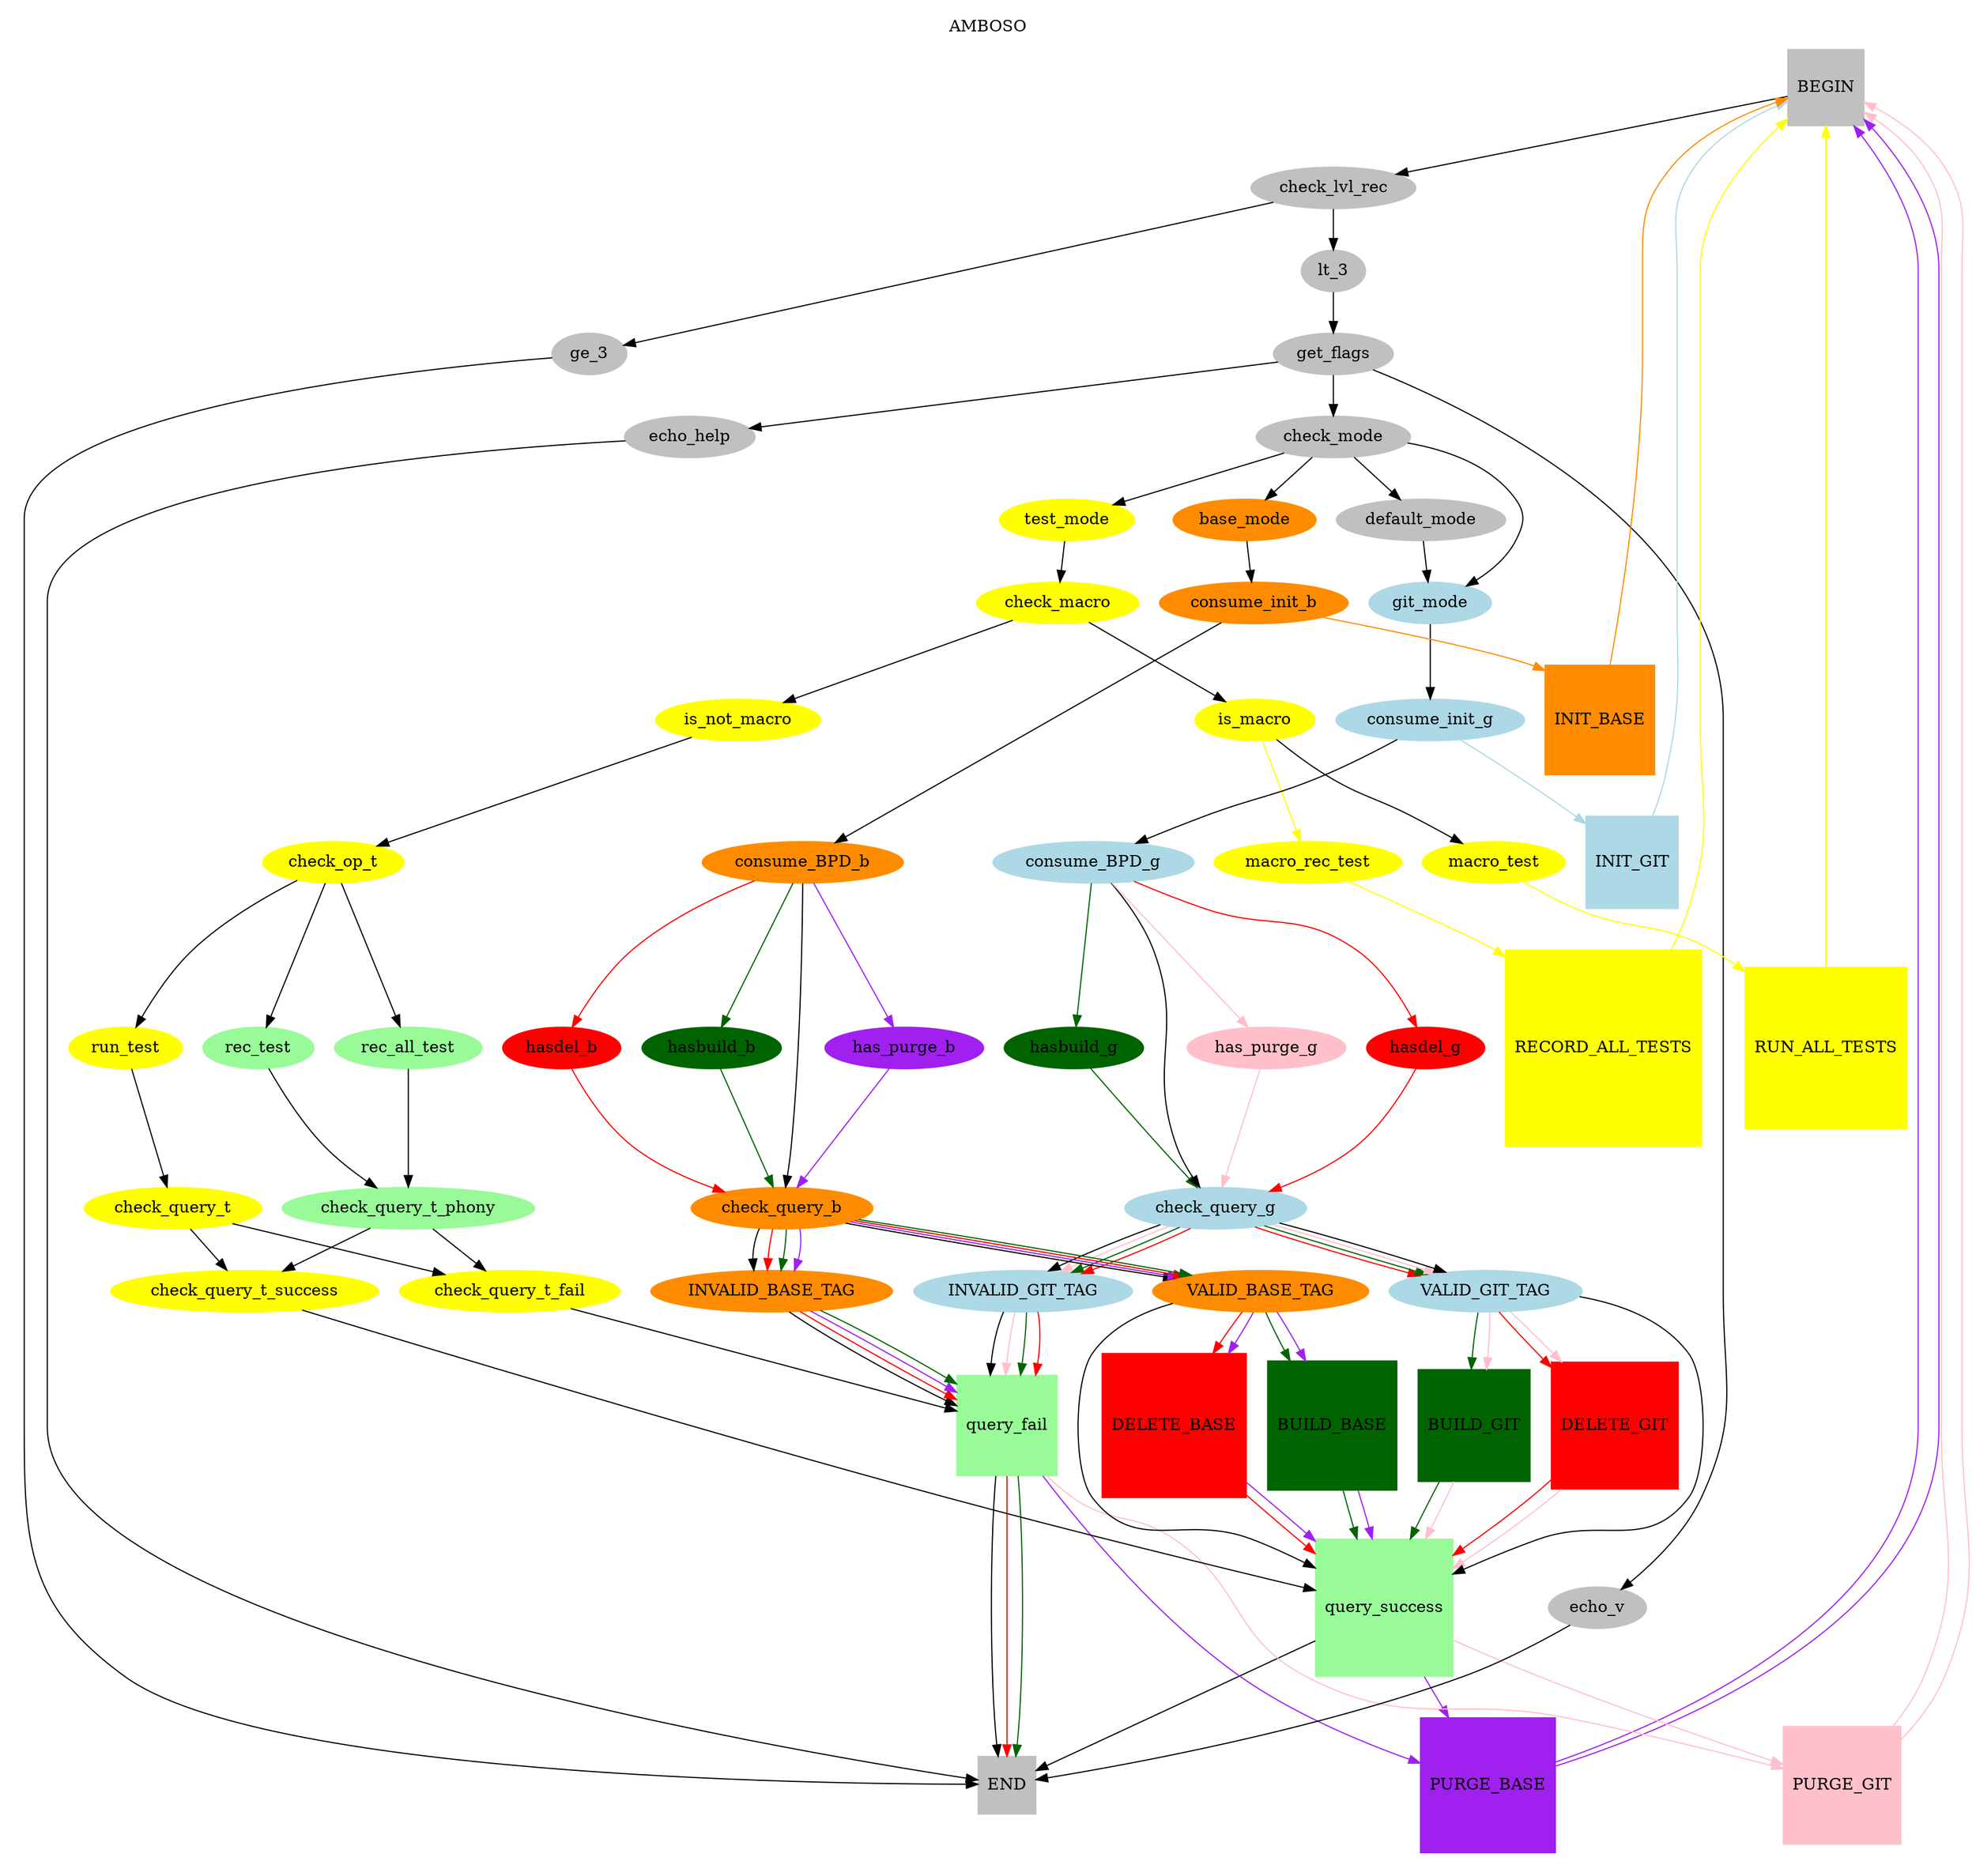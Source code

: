 //Last edit: 08/05/23

digraph G {

  subgraph cluster_0 {
    style=filled;
    color=white;
    node [style=filled,color=grey];
    BEGIN [shape=Msquare];
    END [shape=Msquare]
    PURGE_BASE [shape=Msquare,color=purple]
    PURGE_GIT [shape=Msquare,color=pink]
    query_success [shape=Msquare,color=palegreen]
    query_fail [shape=Msquare,color=palegreen]
    BEGIN -> check_lvl_rec;
    check_lvl_rec -> lt_3;
    check_lvl_rec -> ge_3;
    ge_3 -> END
    lt_3 -> get_flags;
    get_flags -> echo_v -> END
    get_flags -> check_mode
    check_mode -> default_mode
    get_flags -> echo_help -> END

    node [style=filled, color=yellow];
    test_mode -> check_macro;
    check_macro -> is_not_macro;
    RECORD_ALL_TESTS [shape=Msquare]
    RUN_ALL_TESTS [shape=Msquare]

    check_macro -> is_macro;
    is_macro -> macro_test;
    macro_test -> RUN_ALL_TESTS -> BEGIN [color=yellow];
    is_not_macro -> check_op_t;
    check_op_t -> run_test -> check_query_t;
    check_op_t -> rec_test -> check_query_t_phony;
    check_query_t_phony -> check_query_t_success;
    check_query_t_phony -> check_query_t_fail;
    check_query_t -> check_query_t_success;
    check_query_t -> check_query_t_fail;
    check_op_t -> rec_all_test -> check_query_t_phony;
    is_macro -> macro_rec_test -> RECORD_ALL_TESTS -> BEGIN [color=yellow];
    rec_all_test [color=palegreen];
    rec_test [color=palegreen];
    check_query_t_phony [color=palegreen];

    node [style=filled,color=lightblue];
    hasdel_g [color=red]
    hasbuild_g [color=darkgreen]
    BUILD_GIT [shape=Msquare,color=darkgreen]
    DELETE_GIT [shape=Msquare,color=red]
    git_mode -> consume_init_g;
    consume_init_g -> consume_BPD_g;
    consume_init_g -> INIT_GIT -> BEGIN [color=lightblue];
    consume_BPD_g -> hasbuild_g -> check_query_g [color=darkgreen];
    consume_BPD_g -> hasdel_g -> check_query_g [color=red]
    consume_BPD_g -> check_query_g
    check_query_g -> VALID_GIT_TAG [color=red]
    check_query_g -> VALID_GIT_TAG [color=darkgreen];
    check_query_g -> VALID_GIT_TAG [color=pink];
    check_query_g -> VALID_GIT_TAG;
    VALID_GIT_TAG -> BUILD_GIT [color=darkgreen]
    VALID_GIT_TAG -> BUILD_GIT [color=pink]
    VALID_GIT_TAG -> DELETE_GIT [color=red];
    VALID_GIT_TAG -> DELETE_GIT [color=pink];
    check_query_g -> INVALID_GIT_TAG;
    check_query_g -> INVALID_GIT_TAG [color=pink];
    check_query_g -> INVALID_GIT_TAG [color=darkgreen];
    check_query_g -> INVALID_GIT_TAG [color=red];
    consume_BPD_g -> has_purge_g -> check_query_g [color=pink];
    has_purge_g [color=pink]
    INIT_GIT [shape=Msquare,color=lightblue]


    node [style=filled,color=darkorange];
    hasdel_b [color=red]
    hasbuild_b [color=darkgreen]
    //BUILD_BASE [shape=Mdiamond]
    DELETE_BASE [shape=Msquare,color=red]
    base_mode -> consume_init_b;
    consume_init_b -> consume_BPD_b;
    consume_init_b -> INIT_BASE -> BEGIN [color=darkorange];
    consume_BPD_b -> hasbuild_b [color=darkgreen];
    consume_BPD_b -> hasdel_b [color=red];
    consume_BPD_b -> check_query_b;
    hasbuild_b -> check_query_b [color=darkgreen];
    hasdel_b -> check_query_b [color=red];
    check_query_b -> VALID_BASE_TAG;
    check_query_b -> VALID_BASE_TAG [color=purple];
    check_query_b -> VALID_BASE_TAG [color=red];
    check_query_b -> VALID_BASE_TAG [color=darkgreen];
    VALID_BASE_TAG -> BUILD_BASE [color=darkgreen]
    VALID_BASE_TAG -> BUILD_BASE [color=purple]
    VALID_BASE_TAG -> DELETE_BASE [color=red];
    VALID_BASE_TAG -> DELETE_BASE [color=purple];
    check_query_b -> INVALID_BASE_TAG;
    check_query_b -> INVALID_BASE_TAG [color=red];
    check_query_b -> INVALID_BASE_TAG [color=darkgreen];
    check_query_b -> INVALID_BASE_TAG [color=purple];
    consume_BPD_b -> has_purge_b -> check_query_b [color=purple];
    has_purge_b [color=purple];
    INIT_BASE [shape=Msquare,color=darkorange]
    BUILD_BASE [shape=Msquare,color=darkgreen]
    label = "AMBOSO";
  }
  check_mode -> test_mode;
  check_mode -> git_mode;
  check_mode -> base_mode;
  default_mode -> git_mode;
  check_query_t_success -> query_success;
  VALID_GIT_TAG -> query_success;
  VALID_BASE_TAG -> query_success;
  BUILD_BASE -> query_success [color=darkgreen];
  BUILD_BASE -> query_success [color=purple];
  DELETE_BASE -> query_success [color=red];
  DELETE_BASE -> query_success [color=purple];
  BUILD_GIT -> query_success [color=darkgreen];
  BUILD_GIT -> query_success [color=pink];
  DELETE_GIT -> query_success [color=red];
  DELETE_GIT -> query_success [color=pink];
  check_query_t_fail -> query_fail;
  INVALID_BASE_TAG -> query_fail;
  INVALID_BASE_TAG -> query_fail [color=red];
  INVALID_BASE_TAG -> query_fail [color=purple];
  INVALID_BASE_TAG -> query_fail [color=darkgreen];
  INVALID_GIT_TAG -> query_fail;
  INVALID_GIT_TAG -> query_fail [color=pink];
  INVALID_GIT_TAG -> query_fail [color=darkgreen];
  INVALID_GIT_TAG -> query_fail [color=red];
  query_success -> END;
  query_success -> PURGE_BASE -> BEGIN [color=purple];
  query_success -> PURGE_GIT -> BEGIN [color=pink];
  query_fail -> PURGE_BASE -> BEGIN [color=purple];
  query_fail -> PURGE_GIT -> BEGIN [color=pink];
  query_fail -> END;
  query_fail -> END [color=red];
  query_fail -> END [color=darkgreen];
}
